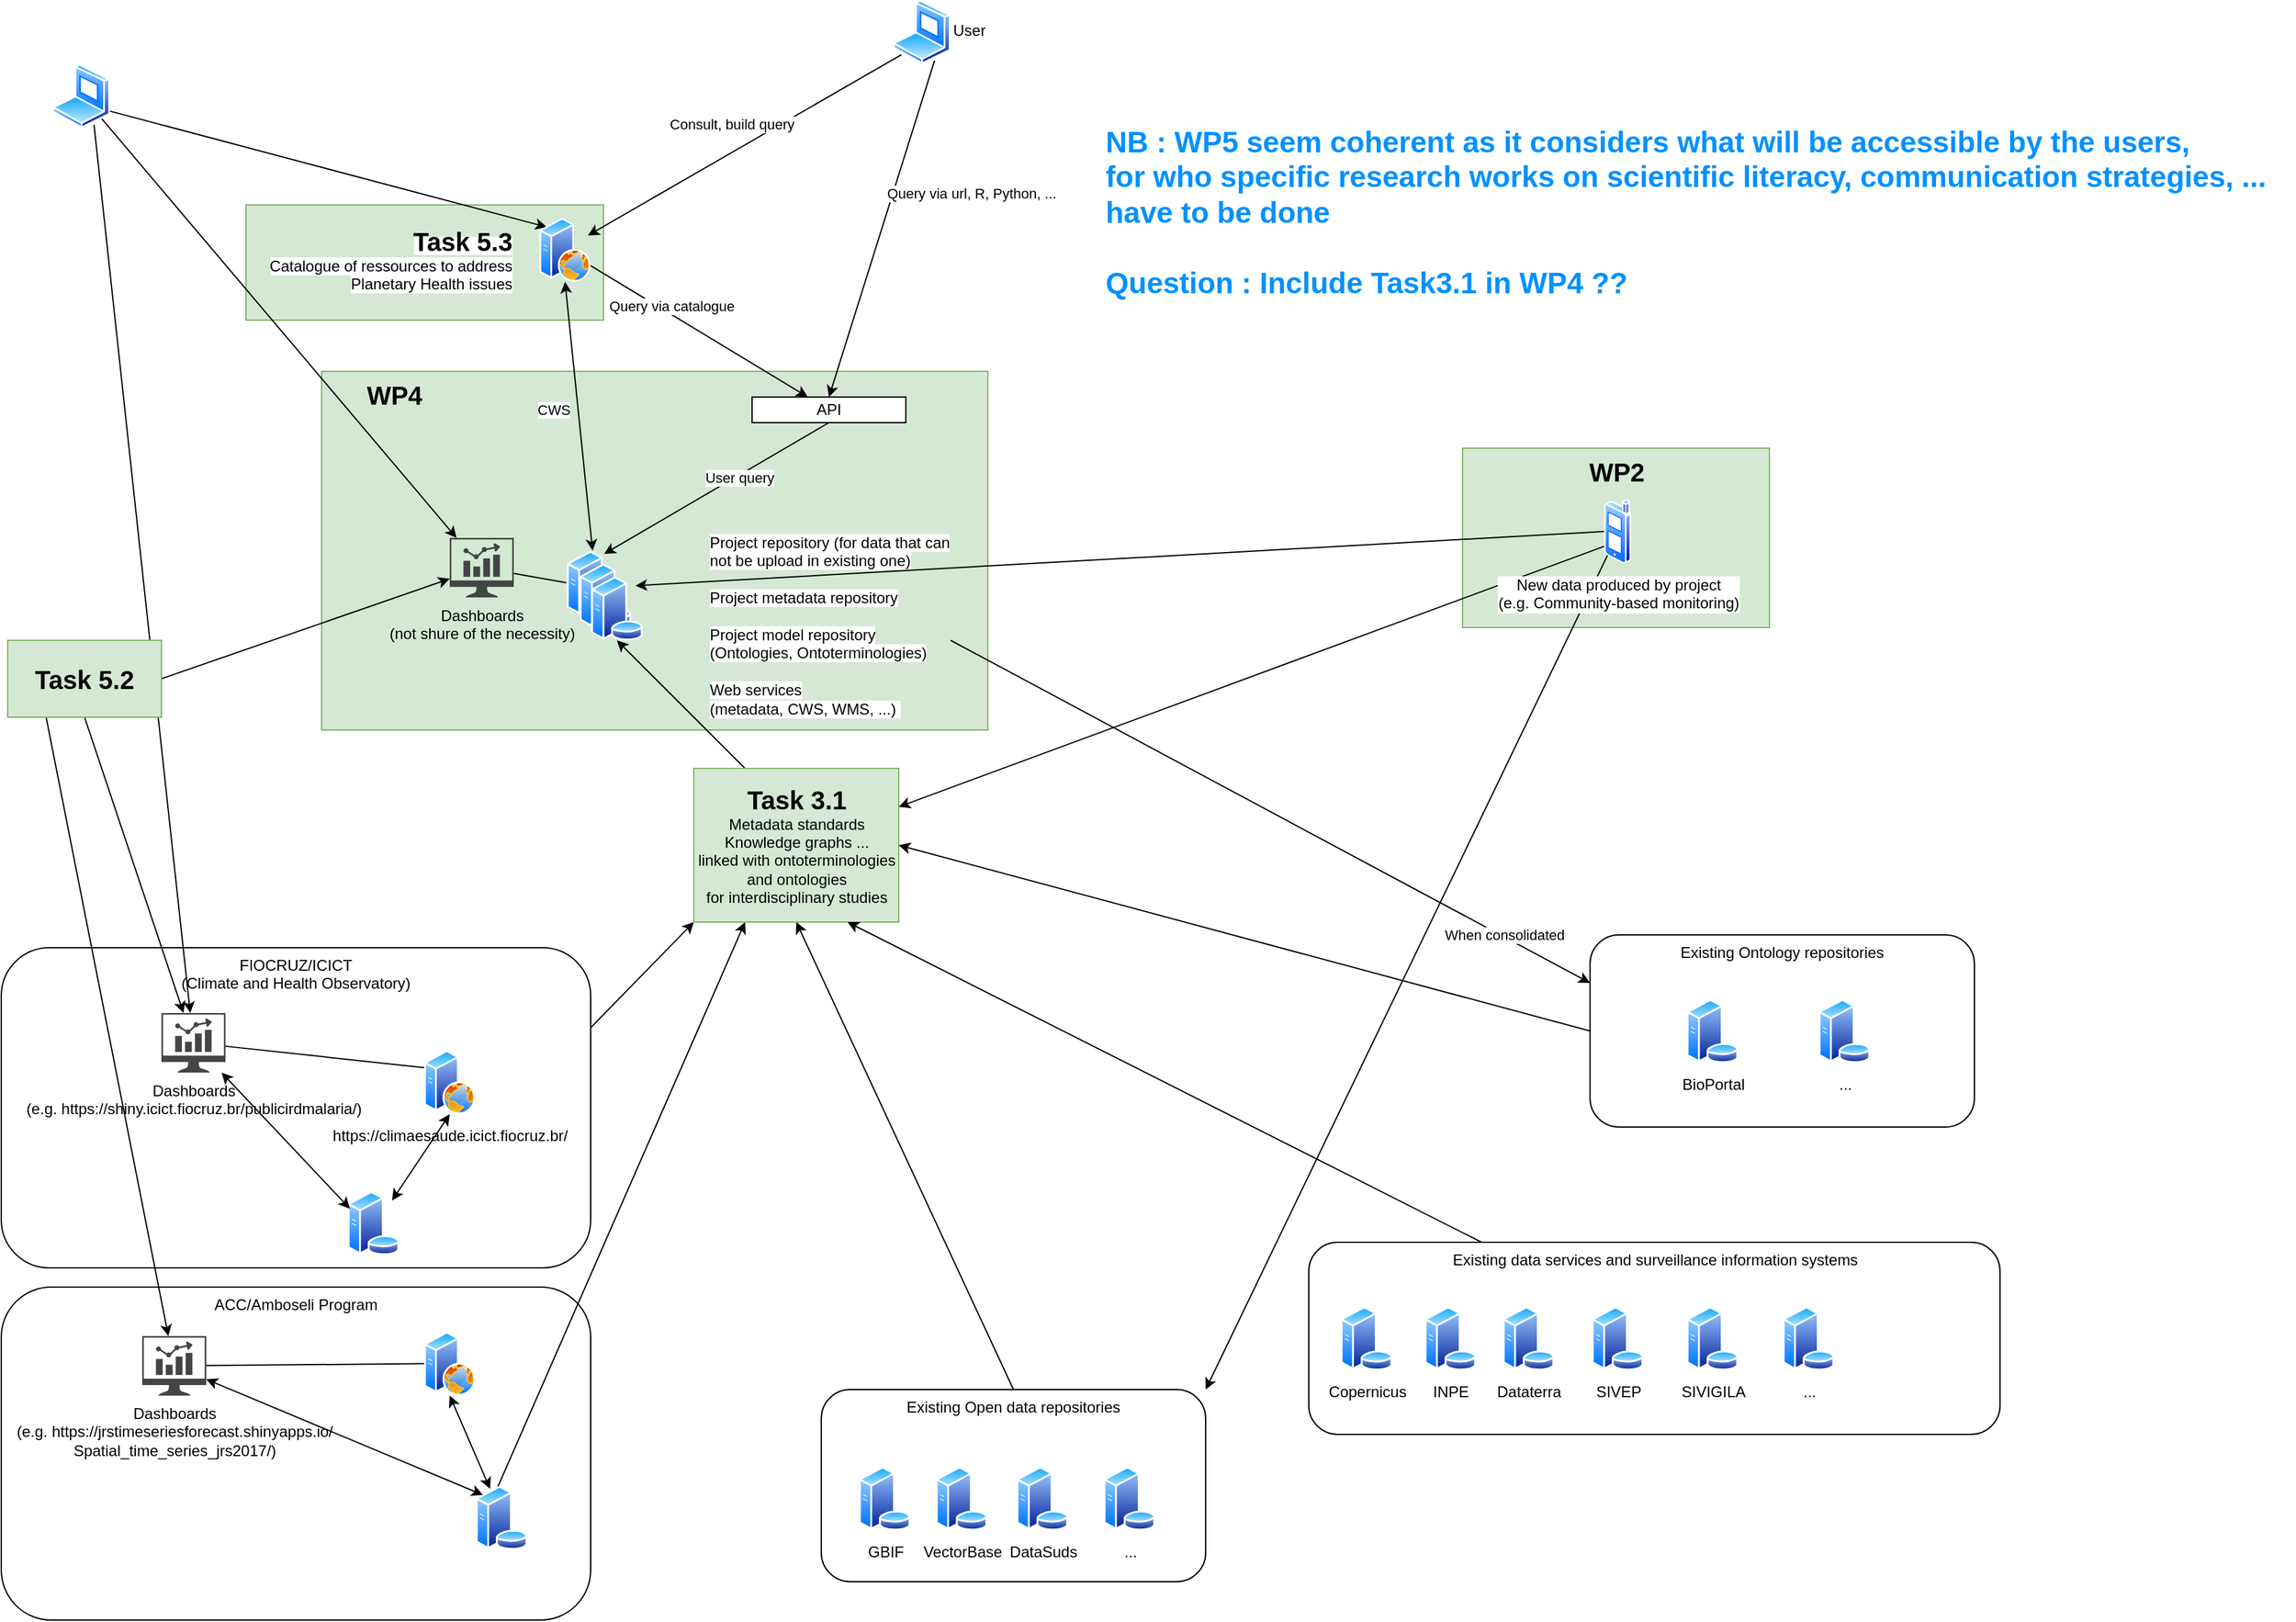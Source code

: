 <mxfile version="21.1.1" type="github">
  <diagram name="Page-1" id="tpfmhDWZOnEipKTeY5yB">
    <mxGraphModel dx="2485" dy="2458" grid="1" gridSize="10" guides="1" tooltips="1" connect="1" arrows="1" fold="1" page="1" pageScale="1" pageWidth="827" pageHeight="1169" math="0" shadow="0">
      <root>
        <mxCell id="0" />
        <mxCell id="1" parent="0" />
        <mxCell id="CDFzMtoowuqR80sz95AC-110" value="&lt;div style=&quot;&quot;&gt;&lt;b style=&quot;font-size: 20px; background-color: initial;&quot;&gt;WP2&lt;/b&gt;&lt;/div&gt;" style="rounded=0;whiteSpace=wrap;html=1;fillColor=#d5e8d4;strokeColor=#82b366;align=center;verticalAlign=top;" vertex="1" parent="1">
          <mxGeometry x="1150.5" y="280" width="239.5" height="140" as="geometry" />
        </mxCell>
        <mxCell id="CDFzMtoowuqR80sz95AC-109" value="" style="rounded=0;whiteSpace=wrap;html=1;fillColor=#d5e8d4;strokeColor=#82b366;" vertex="1" parent="1">
          <mxGeometry x="201" y="90" width="279" height="90" as="geometry" />
        </mxCell>
        <mxCell id="CDFzMtoowuqR80sz95AC-85" value="&lt;b&gt;&lt;font style=&quot;font-size: 20px;&quot;&gt;&amp;nbsp; &amp;nbsp; &amp;nbsp; WP4&lt;/font&gt;&lt;/b&gt;" style="rounded=0;whiteSpace=wrap;html=1;fillColor=#d5e8d4;verticalAlign=top;align=left;strokeColor=#82b366;" vertex="1" parent="1">
          <mxGeometry x="260" y="220" width="520" height="280" as="geometry" />
        </mxCell>
        <mxCell id="CDFzMtoowuqR80sz95AC-11" style="edgeStyle=none;rounded=0;orthogonalLoop=1;jettySize=auto;html=1;exitX=0.75;exitY=1;exitDx=0;exitDy=0;entryX=0.5;entryY=1;entryDx=0;entryDy=0;" edge="1" parent="1" source="CDFzMtoowuqR80sz95AC-1" target="CDFzMtoowuqR80sz95AC-10">
          <mxGeometry relative="1" as="geometry" />
        </mxCell>
        <mxCell id="CDFzMtoowuqR80sz95AC-16" value="Query via url, R, Python, ..." style="edgeLabel;html=1;align=center;verticalAlign=middle;resizable=0;points=[];" vertex="1" connectable="0" parent="CDFzMtoowuqR80sz95AC-11">
          <mxGeometry x="-0.188" y="1" relative="1" as="geometry">
            <mxPoint x="61" y="-3" as="offset" />
          </mxGeometry>
        </mxCell>
        <mxCell id="CDFzMtoowuqR80sz95AC-1" value="" style="image;aspect=fixed;perimeter=ellipsePerimeter;html=1;align=center;shadow=0;dashed=0;spacingTop=3;image=img/lib/active_directory/laptop_client.svg;" vertex="1" parent="1">
          <mxGeometry x="706" y="-70" width="45" height="50" as="geometry" />
        </mxCell>
        <mxCell id="CDFzMtoowuqR80sz95AC-9" style="edgeStyle=none;rounded=0;orthogonalLoop=1;jettySize=auto;html=1;exitX=0.5;exitY=0;exitDx=0;exitDy=0;entryX=0.5;entryY=1;entryDx=0;entryDy=0;startArrow=classic;startFill=1;" edge="1" parent="1" source="CDFzMtoowuqR80sz95AC-49" target="CDFzMtoowuqR80sz95AC-3">
          <mxGeometry relative="1" as="geometry">
            <mxPoint x="461" y="365" as="sourcePoint" />
          </mxGeometry>
        </mxCell>
        <mxCell id="CDFzMtoowuqR80sz95AC-13" value="CWS" style="edgeLabel;html=1;align=center;verticalAlign=middle;resizable=0;points=[];" vertex="1" connectable="0" parent="CDFzMtoowuqR80sz95AC-9">
          <mxGeometry x="-0.509" relative="1" as="geometry">
            <mxPoint x="-25" y="-59" as="offset" />
          </mxGeometry>
        </mxCell>
        <mxCell id="CDFzMtoowuqR80sz95AC-5" style="edgeStyle=none;rounded=0;orthogonalLoop=1;jettySize=auto;html=1;exitX=1;exitY=0.25;exitDx=0;exitDy=0;entryX=0;entryY=1;entryDx=0;entryDy=0;endArrow=none;endFill=0;startArrow=classic;startFill=1;" edge="1" parent="1" source="CDFzMtoowuqR80sz95AC-3" target="CDFzMtoowuqR80sz95AC-1">
          <mxGeometry relative="1" as="geometry" />
        </mxCell>
        <mxCell id="CDFzMtoowuqR80sz95AC-22" value="Consult, build query" style="edgeLabel;html=1;align=center;verticalAlign=middle;resizable=0;points=[];" vertex="1" connectable="0" parent="CDFzMtoowuqR80sz95AC-5">
          <mxGeometry x="0.249" y="-1" relative="1" as="geometry">
            <mxPoint x="-42" as="offset" />
          </mxGeometry>
        </mxCell>
        <mxCell id="CDFzMtoowuqR80sz95AC-7" style="edgeStyle=none;rounded=0;orthogonalLoop=1;jettySize=auto;html=1;exitX=0;exitY=0;exitDx=0;exitDy=0;entryX=1;entryY=0.75;entryDx=0;entryDy=0;endArrow=none;endFill=0;startArrow=classic;startFill=1;" edge="1" parent="1" source="CDFzMtoowuqR80sz95AC-3" target="CDFzMtoowuqR80sz95AC-6">
          <mxGeometry relative="1" as="geometry" />
        </mxCell>
        <mxCell id="CDFzMtoowuqR80sz95AC-15" style="edgeStyle=none;rounded=0;orthogonalLoop=1;jettySize=auto;html=1;exitX=1;exitY=0.75;exitDx=0;exitDy=0;" edge="1" parent="1" source="CDFzMtoowuqR80sz95AC-3" target="CDFzMtoowuqR80sz95AC-10">
          <mxGeometry relative="1" as="geometry" />
        </mxCell>
        <mxCell id="CDFzMtoowuqR80sz95AC-17" value="Query via catalogue" style="edgeLabel;html=1;align=center;verticalAlign=middle;resizable=0;points=[];" vertex="1" connectable="0" parent="CDFzMtoowuqR80sz95AC-15">
          <mxGeometry x="-0.549" y="2" relative="1" as="geometry">
            <mxPoint x="25" y="11" as="offset" />
          </mxGeometry>
        </mxCell>
        <mxCell id="CDFzMtoowuqR80sz95AC-3" value="" style="image;aspect=fixed;perimeter=ellipsePerimeter;html=1;align=center;shadow=0;dashed=0;spacingTop=3;image=img/lib/active_directory/web_server.svg;" vertex="1" parent="1">
          <mxGeometry x="430" y="100" width="40" height="50" as="geometry" />
        </mxCell>
        <mxCell id="CDFzMtoowuqR80sz95AC-68" style="edgeStyle=none;rounded=0;orthogonalLoop=1;jettySize=auto;html=1;exitX=0.75;exitY=1;exitDx=0;exitDy=0;" edge="1" parent="1" source="CDFzMtoowuqR80sz95AC-6" target="CDFzMtoowuqR80sz95AC-61">
          <mxGeometry relative="1" as="geometry" />
        </mxCell>
        <mxCell id="CDFzMtoowuqR80sz95AC-112" style="edgeStyle=none;rounded=0;orthogonalLoop=1;jettySize=auto;html=1;exitX=1;exitY=1;exitDx=0;exitDy=0;" edge="1" parent="1" source="CDFzMtoowuqR80sz95AC-6" target="CDFzMtoowuqR80sz95AC-90">
          <mxGeometry relative="1" as="geometry" />
        </mxCell>
        <mxCell id="CDFzMtoowuqR80sz95AC-6" value="" style="image;aspect=fixed;perimeter=ellipsePerimeter;html=1;align=center;shadow=0;dashed=0;spacingTop=3;image=img/lib/active_directory/laptop_client.svg;" vertex="1" parent="1">
          <mxGeometry x="50" y="-20" width="45" height="50" as="geometry" />
        </mxCell>
        <mxCell id="CDFzMtoowuqR80sz95AC-12" style="edgeStyle=none;rounded=0;orthogonalLoop=1;jettySize=auto;html=1;exitX=0.5;exitY=0;exitDx=0;exitDy=0;entryX=0.75;entryY=0;entryDx=0;entryDy=0;" edge="1" parent="1" source="CDFzMtoowuqR80sz95AC-10" target="CDFzMtoowuqR80sz95AC-49">
          <mxGeometry relative="1" as="geometry">
            <mxPoint x="475" y="390" as="targetPoint" />
          </mxGeometry>
        </mxCell>
        <mxCell id="CDFzMtoowuqR80sz95AC-14" value="User query" style="edgeLabel;html=1;align=center;verticalAlign=middle;resizable=0;points=[];" vertex="1" connectable="0" parent="CDFzMtoowuqR80sz95AC-12">
          <mxGeometry x="-0.187" y="1" relative="1" as="geometry">
            <mxPoint as="offset" />
          </mxGeometry>
        </mxCell>
        <mxCell id="CDFzMtoowuqR80sz95AC-10" value="API" style="rounded=0;whiteSpace=wrap;html=1;rotation=0;direction=west;" vertex="1" parent="1">
          <mxGeometry x="596" y="240" width="120" height="20" as="geometry" />
        </mxCell>
        <mxCell id="CDFzMtoowuqR80sz95AC-18" value="&lt;span style=&quot;color: rgb(0, 0, 0); font-family: Helvetica; font-style: normal; font-variant-ligatures: normal; font-variant-caps: normal; letter-spacing: normal; orphans: 2; text-indent: 0px; text-transform: none; widows: 2; word-spacing: 0px; -webkit-text-stroke-width: 0px; background-color: rgb(255, 255, 255); text-decoration-thickness: initial; text-decoration-style: initial; text-decoration-color: initial; float: none; display: inline !important;&quot;&gt;&lt;b style=&quot;font-size: 20px;&quot;&gt;Task 5.3&lt;br&gt;&lt;/b&gt;&lt;font style=&quot;font-size: 12px;&quot;&gt;Catalogue of ressources to address Planetary Health issues&lt;/font&gt;&lt;/span&gt;" style="text;whiteSpace=wrap;html=1;align=right;" vertex="1" parent="1">
          <mxGeometry x="190" y="100" width="221" height="40" as="geometry" />
        </mxCell>
        <mxCell id="CDFzMtoowuqR80sz95AC-100" style="edgeStyle=none;rounded=0;orthogonalLoop=1;jettySize=auto;html=1;exitX=1;exitY=1;exitDx=0;exitDy=0;entryX=0;entryY=0.25;entryDx=0;entryDy=0;" edge="1" parent="1" source="CDFzMtoowuqR80sz95AC-19" target="CDFzMtoowuqR80sz95AC-97">
          <mxGeometry relative="1" as="geometry">
            <mxPoint x="655.462" y="500" as="targetPoint" />
          </mxGeometry>
        </mxCell>
        <mxCell id="CDFzMtoowuqR80sz95AC-111" value="When consolidated" style="edgeLabel;html=1;align=center;verticalAlign=middle;resizable=0;points=[];" vertex="1" connectable="0" parent="CDFzMtoowuqR80sz95AC-100">
          <mxGeometry x="0.727" y="1" relative="1" as="geometry">
            <mxPoint as="offset" />
          </mxGeometry>
        </mxCell>
        <mxCell id="CDFzMtoowuqR80sz95AC-19" value="&lt;span style=&quot;color: rgb(0, 0, 0); font-family: Helvetica; font-size: 12px; font-style: normal; font-variant-ligatures: normal; font-variant-caps: normal; font-weight: 400; letter-spacing: normal; orphans: 2; text-indent: 0px; text-transform: none; widows: 2; word-spacing: 0px; -webkit-text-stroke-width: 0px; background-color: rgb(255, 255, 255); text-decoration-thickness: initial; text-decoration-style: initial; text-decoration-color: initial; float: none; display: inline !important;&quot;&gt;Project repository (for data that can not be upload in existing one)&lt;br&gt;&lt;br&gt;Project metadata repository&lt;br&gt;&lt;br&gt;Project model repository (Ontologies, Ontoterminologies)&lt;br&gt;&lt;br&gt;Web services&lt;br&gt;(metadata, CWS, WMS, ...)&amp;nbsp;&lt;br&gt;&lt;/span&gt;" style="text;whiteSpace=wrap;html=1;align=left;" vertex="1" parent="1">
          <mxGeometry x="561" y="340" width="190" height="90" as="geometry" />
        </mxCell>
        <mxCell id="CDFzMtoowuqR80sz95AC-83" style="edgeStyle=none;rounded=0;orthogonalLoop=1;jettySize=auto;html=1;exitX=1;exitY=0.25;exitDx=0;exitDy=0;entryX=0;entryY=1;entryDx=0;entryDy=0;" edge="1" parent="1" source="CDFzMtoowuqR80sz95AC-25" target="CDFzMtoowuqR80sz95AC-74">
          <mxGeometry relative="1" as="geometry" />
        </mxCell>
        <mxCell id="CDFzMtoowuqR80sz95AC-25" value="FIOCRUZ/ICICT&lt;br&gt;(Climate and Health Observatory)" style="rounded=1;whiteSpace=wrap;html=1;fillColor=none;verticalAlign=top;align=center;" vertex="1" parent="1">
          <mxGeometry x="10" y="670" width="460" height="250" as="geometry" />
        </mxCell>
        <mxCell id="CDFzMtoowuqR80sz95AC-62" style="edgeStyle=none;rounded=0;orthogonalLoop=1;jettySize=auto;html=1;exitX=0;exitY=0.25;exitDx=0;exitDy=0;startArrow=none;startFill=0;endArrow=none;endFill=0;" edge="1" parent="1" source="CDFzMtoowuqR80sz95AC-26" target="CDFzMtoowuqR80sz95AC-61">
          <mxGeometry relative="1" as="geometry" />
        </mxCell>
        <mxCell id="CDFzMtoowuqR80sz95AC-26" value="https://climaesaude.icict.fiocruz.br/" style="image;aspect=fixed;perimeter=ellipsePerimeter;html=1;align=center;shadow=0;dashed=0;spacingTop=3;image=img/lib/active_directory/web_server.svg;" vertex="1" parent="1">
          <mxGeometry x="340" y="750" width="40" height="50" as="geometry" />
        </mxCell>
        <mxCell id="CDFzMtoowuqR80sz95AC-28" style="edgeStyle=none;rounded=0;orthogonalLoop=1;jettySize=auto;html=1;exitX=1;exitY=0;exitDx=0;exitDy=0;entryX=0.5;entryY=1;entryDx=0;entryDy=0;startArrow=classic;startFill=1;" edge="1" parent="1" source="CDFzMtoowuqR80sz95AC-52" target="CDFzMtoowuqR80sz95AC-26">
          <mxGeometry relative="1" as="geometry" />
        </mxCell>
        <mxCell id="CDFzMtoowuqR80sz95AC-29" value="ACC/Amboseli Program&lt;br&gt;" style="rounded=1;whiteSpace=wrap;html=1;fillColor=none;verticalAlign=top;align=center;" vertex="1" parent="1">
          <mxGeometry x="10" y="935" width="460" height="260" as="geometry" />
        </mxCell>
        <mxCell id="CDFzMtoowuqR80sz95AC-31" value="" style="image;aspect=fixed;perimeter=ellipsePerimeter;html=1;align=center;shadow=0;dashed=0;spacingTop=3;image=img/lib/active_directory/web_server.svg;" vertex="1" parent="1">
          <mxGeometry x="340" y="969.75" width="40" height="50" as="geometry" />
        </mxCell>
        <mxCell id="CDFzMtoowuqR80sz95AC-32" style="rounded=0;orthogonalLoop=1;jettySize=auto;html=1;exitX=0.25;exitY=0;exitDx=0;exitDy=0;startArrow=classic;startFill=1;entryX=0.5;entryY=1;entryDx=0;entryDy=0;" edge="1" parent="1" source="CDFzMtoowuqR80sz95AC-53" target="CDFzMtoowuqR80sz95AC-31">
          <mxGeometry relative="1" as="geometry">
            <mxPoint x="248.359" y="1017.855" as="sourcePoint" />
            <mxPoint x="315.5" y="1035" as="targetPoint" />
          </mxGeometry>
        </mxCell>
        <mxCell id="CDFzMtoowuqR80sz95AC-82" style="edgeStyle=none;rounded=0;orthogonalLoop=1;jettySize=auto;html=1;exitX=0.5;exitY=0;exitDx=0;exitDy=0;entryX=0.5;entryY=1;entryDx=0;entryDy=0;" edge="1" parent="1" source="CDFzMtoowuqR80sz95AC-38" target="CDFzMtoowuqR80sz95AC-74">
          <mxGeometry relative="1" as="geometry" />
        </mxCell>
        <mxCell id="CDFzMtoowuqR80sz95AC-38" value="Existing Open data repositories" style="rounded=1;whiteSpace=wrap;html=1;fillColor=none;verticalAlign=top;align=center;" vertex="1" parent="1">
          <mxGeometry x="650" y="1015" width="300" height="150" as="geometry" />
        </mxCell>
        <mxCell id="CDFzMtoowuqR80sz95AC-93" style="edgeStyle=none;rounded=0;orthogonalLoop=1;jettySize=auto;html=1;exitX=0;exitY=0.5;exitDx=0;exitDy=0;endArrow=none;endFill=0;" edge="1" parent="1" source="CDFzMtoowuqR80sz95AC-49" target="CDFzMtoowuqR80sz95AC-90">
          <mxGeometry relative="1" as="geometry" />
        </mxCell>
        <mxCell id="CDFzMtoowuqR80sz95AC-49" value="" style="image;aspect=fixed;perimeter=ellipsePerimeter;html=1;align=center;shadow=0;dashed=0;spacingTop=3;image=img/lib/active_directory/database_server.svg;" vertex="1" parent="1">
          <mxGeometry x="451" y="360" width="41" height="50" as="geometry" />
        </mxCell>
        <mxCell id="CDFzMtoowuqR80sz95AC-52" value="" style="image;aspect=fixed;perimeter=ellipsePerimeter;html=1;align=center;shadow=0;dashed=0;spacingTop=3;image=img/lib/active_directory/database_server.svg;" vertex="1" parent="1">
          <mxGeometry x="280" y="860" width="41" height="50" as="geometry" />
        </mxCell>
        <mxCell id="CDFzMtoowuqR80sz95AC-84" style="edgeStyle=none;rounded=0;orthogonalLoop=1;jettySize=auto;html=1;exitX=0;exitY=0.75;exitDx=0;exitDy=0;entryX=0.25;entryY=1;entryDx=0;entryDy=0;" edge="1" parent="1" source="CDFzMtoowuqR80sz95AC-53" target="CDFzMtoowuqR80sz95AC-74">
          <mxGeometry relative="1" as="geometry" />
        </mxCell>
        <mxCell id="CDFzMtoowuqR80sz95AC-53" value="" style="image;aspect=fixed;perimeter=ellipsePerimeter;html=1;align=center;shadow=0;dashed=0;spacingTop=3;image=img/lib/active_directory/database_server.svg;" vertex="1" parent="1">
          <mxGeometry x="380" y="1090" width="41" height="50" as="geometry" />
        </mxCell>
        <mxCell id="CDFzMtoowuqR80sz95AC-54" value="GBIF" style="image;aspect=fixed;perimeter=ellipsePerimeter;html=1;align=center;shadow=0;dashed=0;spacingTop=3;image=img/lib/active_directory/database_server.svg;" vertex="1" parent="1">
          <mxGeometry x="679" y="1075" width="41" height="50" as="geometry" />
        </mxCell>
        <mxCell id="CDFzMtoowuqR80sz95AC-55" value="VectorBase" style="image;aspect=fixed;perimeter=ellipsePerimeter;html=1;align=center;shadow=0;dashed=0;spacingTop=3;image=img/lib/active_directory/database_server.svg;" vertex="1" parent="1">
          <mxGeometry x="739" y="1075" width="41" height="50" as="geometry" />
        </mxCell>
        <mxCell id="CDFzMtoowuqR80sz95AC-60" value="DataSuds" style="image;aspect=fixed;perimeter=ellipsePerimeter;html=1;align=center;shadow=0;dashed=0;spacingTop=3;image=img/lib/active_directory/database_server.svg;" vertex="1" parent="1">
          <mxGeometry x="802" y="1075" width="41" height="50" as="geometry" />
        </mxCell>
        <mxCell id="CDFzMtoowuqR80sz95AC-61" value="Dashboards&lt;br&gt;(e.g.&amp;nbsp;https://shiny.icict.fiocruz.br/publicirdmalaria/)" style="sketch=0;pointerEvents=1;shadow=0;dashed=0;html=1;strokeColor=none;fillColor=#434445;aspect=fixed;labelPosition=center;verticalLabelPosition=bottom;verticalAlign=top;align=center;outlineConnect=0;shape=mxgraph.vvd.nsx_dashboard;" vertex="1" parent="1">
          <mxGeometry x="135" y="721" width="50" height="46.5" as="geometry" />
        </mxCell>
        <mxCell id="CDFzMtoowuqR80sz95AC-63" style="edgeStyle=none;rounded=0;orthogonalLoop=1;jettySize=auto;html=1;exitX=0;exitY=0.25;exitDx=0;exitDy=0;startArrow=classic;startFill=1;" edge="1" parent="1" source="CDFzMtoowuqR80sz95AC-52" target="CDFzMtoowuqR80sz95AC-61">
          <mxGeometry relative="1" as="geometry">
            <mxPoint x="128" y="734" as="sourcePoint" />
            <mxPoint x="291" y="745" as="targetPoint" />
          </mxGeometry>
        </mxCell>
        <mxCell id="CDFzMtoowuqR80sz95AC-64" value="Dashboards&lt;br&gt;(e.g. https://jrstimeseriesforecast.shinyapps.io/&lt;br&gt;Spatial_time_series_jrs2017/)" style="sketch=0;pointerEvents=1;shadow=0;dashed=0;html=1;strokeColor=none;fillColor=#434445;aspect=fixed;labelPosition=center;verticalLabelPosition=bottom;verticalAlign=top;align=center;outlineConnect=0;shape=mxgraph.vvd.nsx_dashboard;" vertex="1" parent="1">
          <mxGeometry x="120" y="973.25" width="50" height="46.5" as="geometry" />
        </mxCell>
        <mxCell id="CDFzMtoowuqR80sz95AC-65" style="rounded=0;orthogonalLoop=1;jettySize=auto;html=1;exitX=0;exitY=0;exitDx=0;exitDy=0;startArrow=classic;startFill=1;" edge="1" parent="1" source="CDFzMtoowuqR80sz95AC-53" target="CDFzMtoowuqR80sz95AC-64">
          <mxGeometry relative="1" as="geometry">
            <mxPoint x="384.5" y="999" as="sourcePoint" />
            <mxPoint x="495.5" y="1060" as="targetPoint" />
          </mxGeometry>
        </mxCell>
        <mxCell id="CDFzMtoowuqR80sz95AC-66" style="rounded=0;orthogonalLoop=1;jettySize=auto;html=1;exitX=0;exitY=0.5;exitDx=0;exitDy=0;startArrow=none;startFill=0;endArrow=none;endFill=0;" edge="1" parent="1" source="CDFzMtoowuqR80sz95AC-31" target="CDFzMtoowuqR80sz95AC-64">
          <mxGeometry relative="1" as="geometry">
            <mxPoint x="417.5" y="1015" as="sourcePoint" />
            <mxPoint x="325.5" y="1045" as="targetPoint" />
          </mxGeometry>
        </mxCell>
        <mxCell id="CDFzMtoowuqR80sz95AC-71" value="" style="image;aspect=fixed;perimeter=ellipsePerimeter;html=1;align=center;shadow=0;dashed=0;spacingTop=3;image=img/lib/active_directory/database_server.svg;" vertex="1" parent="1">
          <mxGeometry x="461" y="370" width="41" height="50" as="geometry" />
        </mxCell>
        <mxCell id="CDFzMtoowuqR80sz95AC-72" value="" style="image;aspect=fixed;perimeter=ellipsePerimeter;html=1;align=center;shadow=0;dashed=0;spacingTop=3;image=img/lib/active_directory/database_server.svg;" vertex="1" parent="1">
          <mxGeometry x="470" y="380" width="41" height="50" as="geometry" />
        </mxCell>
        <mxCell id="CDFzMtoowuqR80sz95AC-86" style="edgeStyle=none;rounded=0;orthogonalLoop=1;jettySize=auto;html=1;exitX=0.25;exitY=0;exitDx=0;exitDy=0;entryX=0.5;entryY=1;entryDx=0;entryDy=0;" edge="1" parent="1" source="CDFzMtoowuqR80sz95AC-74" target="CDFzMtoowuqR80sz95AC-72">
          <mxGeometry relative="1" as="geometry" />
        </mxCell>
        <mxCell id="CDFzMtoowuqR80sz95AC-74" value="&lt;font style=&quot;font-size: 20px;&quot;&gt;&lt;b&gt;Task 3.1&lt;br&gt;&lt;/b&gt;&lt;/font&gt;Metadata standards&lt;br&gt;Knowledge graphs ...&lt;br&gt;linked with ontoterminologies and ontologies&lt;br&gt;for interdisciplinary studies" style="rounded=0;whiteSpace=wrap;html=1;fillColor=#d5e8d4;strokeColor=#82b366;" vertex="1" parent="1">
          <mxGeometry x="550.5" y="530" width="160" height="120" as="geometry" />
        </mxCell>
        <mxCell id="CDFzMtoowuqR80sz95AC-81" style="edgeStyle=none;rounded=0;orthogonalLoop=1;jettySize=auto;html=1;exitX=0.25;exitY=0;exitDx=0;exitDy=0;entryX=0.75;entryY=1;entryDx=0;entryDy=0;" edge="1" parent="1" source="CDFzMtoowuqR80sz95AC-75" target="CDFzMtoowuqR80sz95AC-74">
          <mxGeometry relative="1" as="geometry" />
        </mxCell>
        <mxCell id="CDFzMtoowuqR80sz95AC-75" value="Existing data services and surveillance information systems" style="rounded=1;whiteSpace=wrap;html=1;fillColor=none;verticalAlign=top;align=center;" vertex="1" parent="1">
          <mxGeometry x="1030.5" y="900" width="539.5" height="150" as="geometry" />
        </mxCell>
        <mxCell id="CDFzMtoowuqR80sz95AC-76" value="..." style="image;aspect=fixed;perimeter=ellipsePerimeter;html=1;align=center;shadow=0;dashed=0;spacingTop=3;image=img/lib/active_directory/database_server.svg;" vertex="1" parent="1">
          <mxGeometry x="870" y="1075" width="41" height="50" as="geometry" />
        </mxCell>
        <mxCell id="CDFzMtoowuqR80sz95AC-77" value="Copernicus" style="image;aspect=fixed;perimeter=ellipsePerimeter;html=1;align=center;shadow=0;dashed=0;spacingTop=3;image=img/lib/active_directory/database_server.svg;" vertex="1" parent="1">
          <mxGeometry x="1055" y="950" width="41" height="50" as="geometry" />
        </mxCell>
        <mxCell id="CDFzMtoowuqR80sz95AC-78" value="INPE" style="image;aspect=fixed;perimeter=ellipsePerimeter;html=1;align=center;shadow=0;dashed=0;spacingTop=3;image=img/lib/active_directory/database_server.svg;" vertex="1" parent="1">
          <mxGeometry x="1120.5" y="950" width="41" height="50" as="geometry" />
        </mxCell>
        <mxCell id="CDFzMtoowuqR80sz95AC-79" value="Dataterra" style="image;aspect=fixed;perimeter=ellipsePerimeter;html=1;align=center;shadow=0;dashed=0;spacingTop=3;image=img/lib/active_directory/database_server.svg;" vertex="1" parent="1">
          <mxGeometry x="1181.5" y="950" width="41" height="50" as="geometry" />
        </mxCell>
        <mxCell id="CDFzMtoowuqR80sz95AC-89" style="edgeStyle=none;rounded=0;orthogonalLoop=1;jettySize=auto;html=1;exitX=1;exitY=0.5;exitDx=0;exitDy=0;" edge="1" parent="1" source="CDFzMtoowuqR80sz95AC-88" target="CDFzMtoowuqR80sz95AC-90">
          <mxGeometry relative="1" as="geometry" />
        </mxCell>
        <mxCell id="CDFzMtoowuqR80sz95AC-91" style="edgeStyle=none;rounded=0;orthogonalLoop=1;jettySize=auto;html=1;exitX=0.5;exitY=1;exitDx=0;exitDy=0;" edge="1" parent="1" source="CDFzMtoowuqR80sz95AC-88" target="CDFzMtoowuqR80sz95AC-61">
          <mxGeometry relative="1" as="geometry" />
        </mxCell>
        <mxCell id="CDFzMtoowuqR80sz95AC-92" style="edgeStyle=none;rounded=0;orthogonalLoop=1;jettySize=auto;html=1;exitX=0.25;exitY=1;exitDx=0;exitDy=0;" edge="1" parent="1" source="CDFzMtoowuqR80sz95AC-88" target="CDFzMtoowuqR80sz95AC-64">
          <mxGeometry relative="1" as="geometry" />
        </mxCell>
        <mxCell id="CDFzMtoowuqR80sz95AC-88" value="&lt;b style=&quot;border-color: var(--border-color); font-size: 20px;&quot;&gt;Task 5.2&lt;br style=&quot;border-color: var(--border-color);&quot;&gt;&lt;/b&gt;" style="rounded=0;whiteSpace=wrap;html=1;fillColor=#d5e8d4;strokeColor=#82b366;" vertex="1" parent="1">
          <mxGeometry x="15" y="430" width="120" height="60" as="geometry" />
        </mxCell>
        <mxCell id="CDFzMtoowuqR80sz95AC-90" value="Dashboards&lt;br&gt;(not shure of the necessity)" style="sketch=0;pointerEvents=1;shadow=0;dashed=0;html=1;strokeColor=none;fillColor=#434445;aspect=fixed;labelPosition=center;verticalLabelPosition=bottom;verticalAlign=top;align=center;outlineConnect=0;shape=mxgraph.vvd.nsx_dashboard;" vertex="1" parent="1">
          <mxGeometry x="360" y="350" width="50" height="46.5" as="geometry" />
        </mxCell>
        <mxCell id="CDFzMtoowuqR80sz95AC-95" style="edgeStyle=none;rounded=0;orthogonalLoop=1;jettySize=auto;html=1;exitX=0;exitY=0.75;exitDx=0;exitDy=0;entryX=1;entryY=0.25;entryDx=0;entryDy=0;" edge="1" parent="1" source="CDFzMtoowuqR80sz95AC-94" target="CDFzMtoowuqR80sz95AC-74">
          <mxGeometry relative="1" as="geometry" />
        </mxCell>
        <mxCell id="CDFzMtoowuqR80sz95AC-96" style="edgeStyle=none;rounded=0;orthogonalLoop=1;jettySize=auto;html=1;exitX=0;exitY=0.5;exitDx=0;exitDy=0;entryX=1;entryY=0;entryDx=0;entryDy=0;" edge="1" parent="1" source="CDFzMtoowuqR80sz95AC-94" target="CDFzMtoowuqR80sz95AC-72">
          <mxGeometry relative="1" as="geometry">
            <mxPoint x="1130.0" y="340" as="targetPoint" />
          </mxGeometry>
        </mxCell>
        <mxCell id="CDFzMtoowuqR80sz95AC-104" style="edgeStyle=none;rounded=0;orthogonalLoop=1;jettySize=auto;html=1;exitX=0;exitY=1;exitDx=0;exitDy=0;entryX=1;entryY=0;entryDx=0;entryDy=0;" edge="1" parent="1" source="CDFzMtoowuqR80sz95AC-94" target="CDFzMtoowuqR80sz95AC-38">
          <mxGeometry relative="1" as="geometry" />
        </mxCell>
        <mxCell id="CDFzMtoowuqR80sz95AC-94" value="New data produced by project&lt;br&gt;(e.g. Community-based monitoring)" style="image;aspect=fixed;perimeter=ellipsePerimeter;html=1;align=center;shadow=0;dashed=0;spacingTop=3;image=img/lib/active_directory/cell_phone.svg;" vertex="1" parent="1">
          <mxGeometry x="1261" y="320" width="21" height="50" as="geometry" />
        </mxCell>
        <mxCell id="CDFzMtoowuqR80sz95AC-103" style="edgeStyle=none;rounded=0;orthogonalLoop=1;jettySize=auto;html=1;exitX=0;exitY=0.5;exitDx=0;exitDy=0;entryX=1;entryY=0.5;entryDx=0;entryDy=0;" edge="1" parent="1" source="CDFzMtoowuqR80sz95AC-97" target="CDFzMtoowuqR80sz95AC-74">
          <mxGeometry relative="1" as="geometry" />
        </mxCell>
        <mxCell id="CDFzMtoowuqR80sz95AC-97" value="Existing Ontology repositories" style="rounded=1;whiteSpace=wrap;html=1;fillColor=none;verticalAlign=top;align=center;" vertex="1" parent="1">
          <mxGeometry x="1250" y="660" width="300" height="150" as="geometry" />
        </mxCell>
        <mxCell id="CDFzMtoowuqR80sz95AC-98" value="BioPortal" style="image;aspect=fixed;perimeter=ellipsePerimeter;html=1;align=center;shadow=0;dashed=0;spacingTop=3;image=img/lib/active_directory/database_server.svg;" vertex="1" parent="1">
          <mxGeometry x="1325" y="710" width="41" height="50" as="geometry" />
        </mxCell>
        <mxCell id="CDFzMtoowuqR80sz95AC-99" value="..." style="image;aspect=fixed;perimeter=ellipsePerimeter;html=1;align=center;shadow=0;dashed=0;spacingTop=3;image=img/lib/active_directory/database_server.svg;" vertex="1" parent="1">
          <mxGeometry x="1428" y="710" width="41" height="50" as="geometry" />
        </mxCell>
        <mxCell id="CDFzMtoowuqR80sz95AC-107" value="&lt;span style=&quot;color: rgb(0, 0, 0); font-family: Helvetica; font-size: 12px; font-style: normal; font-variant-ligatures: normal; font-variant-caps: normal; font-weight: 400; letter-spacing: normal; orphans: 2; text-align: center; text-indent: 0px; text-transform: none; widows: 2; word-spacing: 0px; -webkit-text-stroke-width: 0px; background-color: rgb(255, 255, 255); text-decoration-thickness: initial; text-decoration-style: initial; text-decoration-color: initial; float: none; display: inline !important;&quot;&gt;User&lt;/span&gt;" style="text;whiteSpace=wrap;html=1;" vertex="1" parent="1">
          <mxGeometry x="751" y="-60" width="60" height="40" as="geometry" />
        </mxCell>
        <mxCell id="CDFzMtoowuqR80sz95AC-113" value="&lt;b style=&quot;font-size: 23px;&quot;&gt;&lt;font color=&quot;#0091ff&quot;&gt;NB : WP5 seem coherent as it considers what will be accessible by the users,&lt;br&gt;for who specific research works on scientific literacy, communication strategies, ...&lt;br&gt;have to be done&lt;br&gt;&lt;br&gt;Question : Include Task3.1 in WP4 ??&lt;br&gt;&lt;br&gt;&lt;/font&gt;&lt;/b&gt;" style="text;html=1;align=left;verticalAlign=middle;resizable=0;points=[];autosize=1;strokeColor=none;fillColor=none;" vertex="1" parent="1">
          <mxGeometry x="870" y="20" width="930" height="180" as="geometry" />
        </mxCell>
        <mxCell id="CDFzMtoowuqR80sz95AC-118" value="SIVEP" style="image;aspect=fixed;perimeter=ellipsePerimeter;html=1;align=center;shadow=0;dashed=0;spacingTop=3;image=img/lib/active_directory/database_server.svg;" vertex="1" parent="1">
          <mxGeometry x="1251" y="950" width="41" height="50" as="geometry" />
        </mxCell>
        <mxCell id="CDFzMtoowuqR80sz95AC-119" value="SIVIGILA" style="image;aspect=fixed;perimeter=ellipsePerimeter;html=1;align=center;shadow=0;dashed=0;spacingTop=3;image=img/lib/active_directory/database_server.svg;" vertex="1" parent="1">
          <mxGeometry x="1325" y="950" width="41" height="50" as="geometry" />
        </mxCell>
        <mxCell id="CDFzMtoowuqR80sz95AC-120" value="..." style="image;aspect=fixed;perimeter=ellipsePerimeter;html=1;align=center;shadow=0;dashed=0;spacingTop=3;image=img/lib/active_directory/database_server.svg;" vertex="1" parent="1">
          <mxGeometry x="1400" y="950" width="41" height="50" as="geometry" />
        </mxCell>
      </root>
    </mxGraphModel>
  </diagram>
</mxfile>
